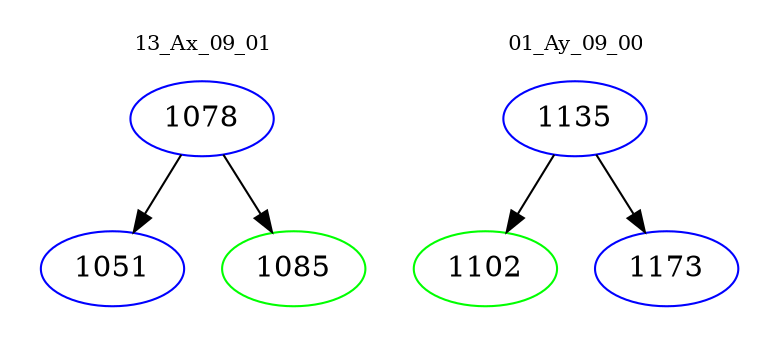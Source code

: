 digraph{
subgraph cluster_0 {
color = white
label = "13_Ax_09_01";
fontsize=10;
T0_1078 [label="1078", color="blue"]
T0_1078 -> T0_1051 [color="black"]
T0_1051 [label="1051", color="blue"]
T0_1078 -> T0_1085 [color="black"]
T0_1085 [label="1085", color="green"]
}
subgraph cluster_1 {
color = white
label = "01_Ay_09_00";
fontsize=10;
T1_1135 [label="1135", color="blue"]
T1_1135 -> T1_1102 [color="black"]
T1_1102 [label="1102", color="green"]
T1_1135 -> T1_1173 [color="black"]
T1_1173 [label="1173", color="blue"]
}
}
